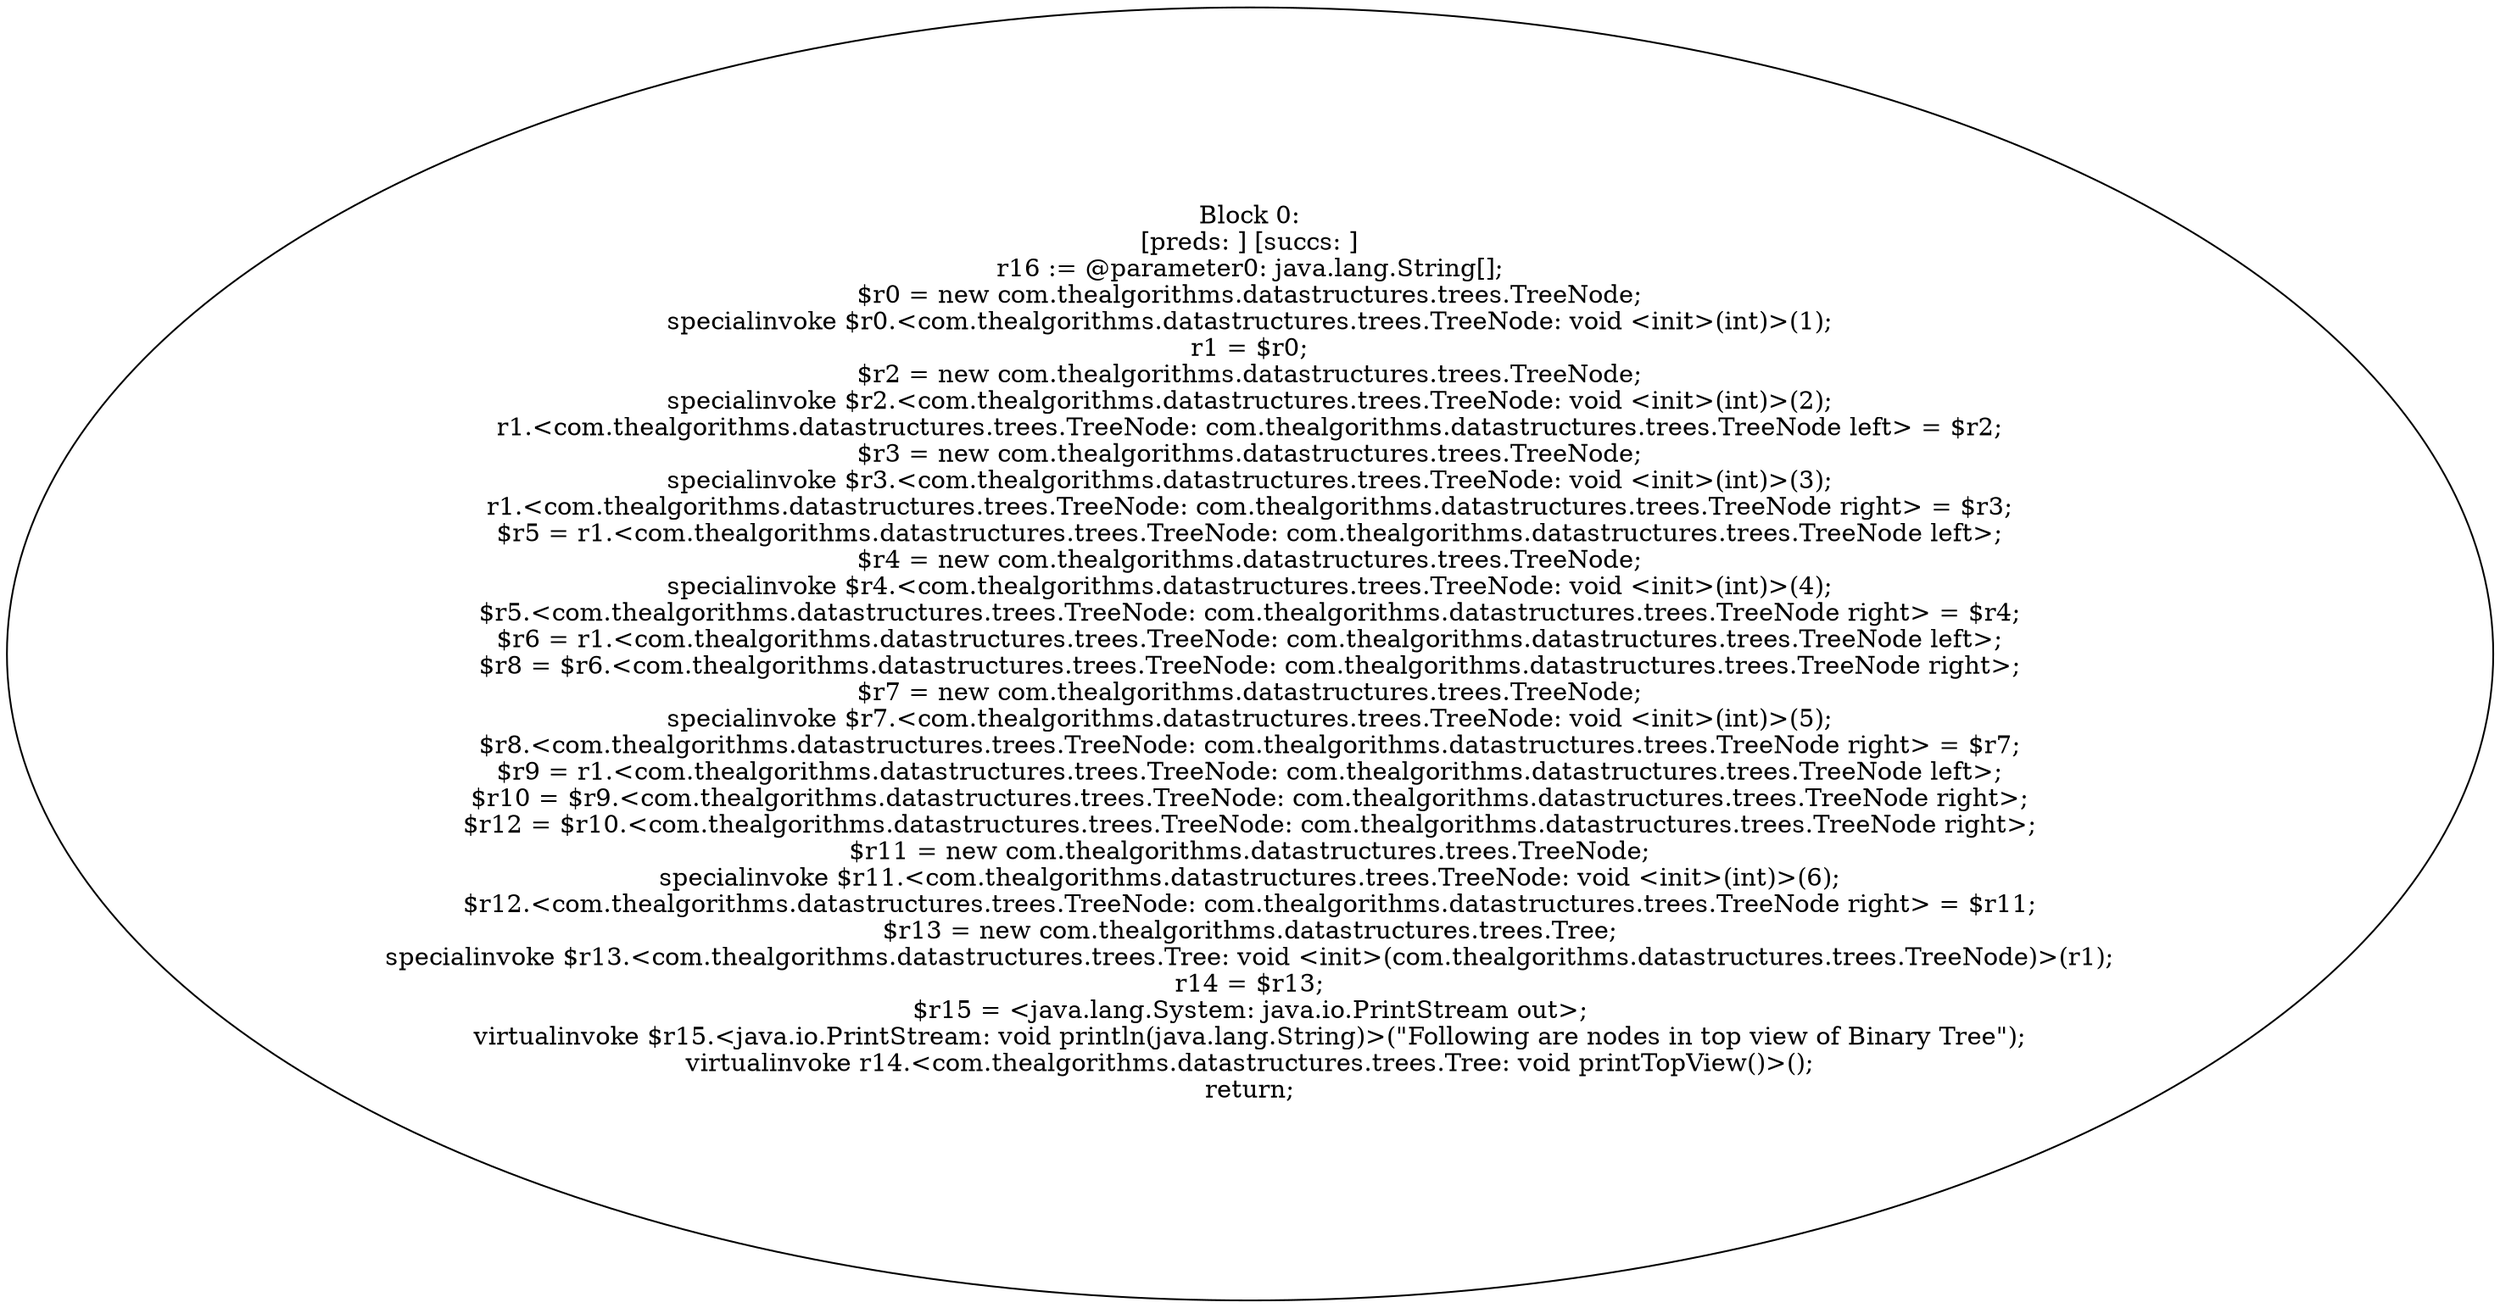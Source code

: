 digraph "unitGraph" {
    "Block 0:
[preds: ] [succs: ]
r16 := @parameter0: java.lang.String[];
$r0 = new com.thealgorithms.datastructures.trees.TreeNode;
specialinvoke $r0.<com.thealgorithms.datastructures.trees.TreeNode: void <init>(int)>(1);
r1 = $r0;
$r2 = new com.thealgorithms.datastructures.trees.TreeNode;
specialinvoke $r2.<com.thealgorithms.datastructures.trees.TreeNode: void <init>(int)>(2);
r1.<com.thealgorithms.datastructures.trees.TreeNode: com.thealgorithms.datastructures.trees.TreeNode left> = $r2;
$r3 = new com.thealgorithms.datastructures.trees.TreeNode;
specialinvoke $r3.<com.thealgorithms.datastructures.trees.TreeNode: void <init>(int)>(3);
r1.<com.thealgorithms.datastructures.trees.TreeNode: com.thealgorithms.datastructures.trees.TreeNode right> = $r3;
$r5 = r1.<com.thealgorithms.datastructures.trees.TreeNode: com.thealgorithms.datastructures.trees.TreeNode left>;
$r4 = new com.thealgorithms.datastructures.trees.TreeNode;
specialinvoke $r4.<com.thealgorithms.datastructures.trees.TreeNode: void <init>(int)>(4);
$r5.<com.thealgorithms.datastructures.trees.TreeNode: com.thealgorithms.datastructures.trees.TreeNode right> = $r4;
$r6 = r1.<com.thealgorithms.datastructures.trees.TreeNode: com.thealgorithms.datastructures.trees.TreeNode left>;
$r8 = $r6.<com.thealgorithms.datastructures.trees.TreeNode: com.thealgorithms.datastructures.trees.TreeNode right>;
$r7 = new com.thealgorithms.datastructures.trees.TreeNode;
specialinvoke $r7.<com.thealgorithms.datastructures.trees.TreeNode: void <init>(int)>(5);
$r8.<com.thealgorithms.datastructures.trees.TreeNode: com.thealgorithms.datastructures.trees.TreeNode right> = $r7;
$r9 = r1.<com.thealgorithms.datastructures.trees.TreeNode: com.thealgorithms.datastructures.trees.TreeNode left>;
$r10 = $r9.<com.thealgorithms.datastructures.trees.TreeNode: com.thealgorithms.datastructures.trees.TreeNode right>;
$r12 = $r10.<com.thealgorithms.datastructures.trees.TreeNode: com.thealgorithms.datastructures.trees.TreeNode right>;
$r11 = new com.thealgorithms.datastructures.trees.TreeNode;
specialinvoke $r11.<com.thealgorithms.datastructures.trees.TreeNode: void <init>(int)>(6);
$r12.<com.thealgorithms.datastructures.trees.TreeNode: com.thealgorithms.datastructures.trees.TreeNode right> = $r11;
$r13 = new com.thealgorithms.datastructures.trees.Tree;
specialinvoke $r13.<com.thealgorithms.datastructures.trees.Tree: void <init>(com.thealgorithms.datastructures.trees.TreeNode)>(r1);
r14 = $r13;
$r15 = <java.lang.System: java.io.PrintStream out>;
virtualinvoke $r15.<java.io.PrintStream: void println(java.lang.String)>(\"Following are nodes in top view of Binary Tree\");
virtualinvoke r14.<com.thealgorithms.datastructures.trees.Tree: void printTopView()>();
return;
"
}
